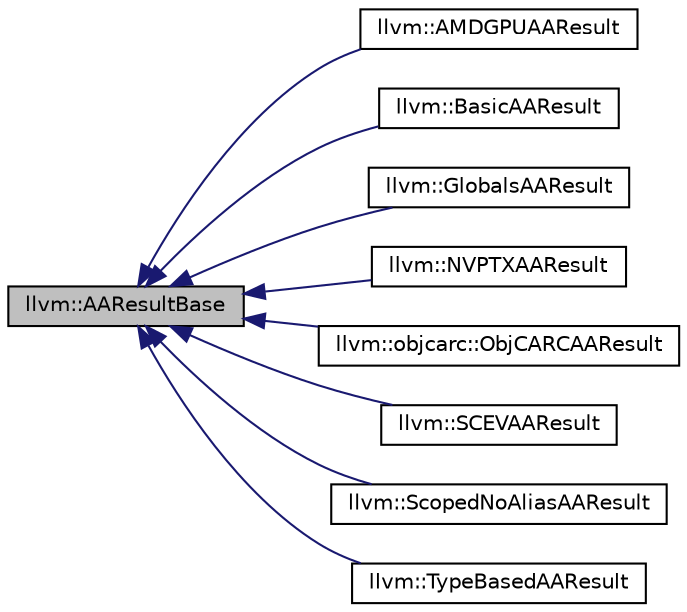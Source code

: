 digraph "llvm::AAResultBase"
{
 // LATEX_PDF_SIZE
  bgcolor="transparent";
  edge [fontname="Helvetica",fontsize="10",labelfontname="Helvetica",labelfontsize="10"];
  node [fontname="Helvetica",fontsize="10",shape=record];
  rankdir="LR";
  Node1 [label="llvm::AAResultBase",height=0.2,width=0.4,color="black", fillcolor="grey75", style="filled", fontcolor="black",tooltip="A base class to help implement the function alias analysis results concept."];
  Node1 -> Node2 [dir="back",color="midnightblue",fontsize="10",style="solid",fontname="Helvetica"];
  Node2 [label="llvm::AMDGPUAAResult",height=0.2,width=0.4,color="black",URL="$classllvm_1_1AMDGPUAAResult.html",tooltip="A simple AA result that uses TBAA metadata to answer queries."];
  Node1 -> Node3 [dir="back",color="midnightblue",fontsize="10",style="solid",fontname="Helvetica"];
  Node3 [label="llvm::BasicAAResult",height=0.2,width=0.4,color="black",URL="$classllvm_1_1BasicAAResult.html",tooltip="This is the AA result object for the basic, local, and stateless alias analysis."];
  Node1 -> Node4 [dir="back",color="midnightblue",fontsize="10",style="solid",fontname="Helvetica"];
  Node4 [label="llvm::GlobalsAAResult",height=0.2,width=0.4,color="black",URL="$classllvm_1_1GlobalsAAResult.html",tooltip="An alias analysis result set for globals."];
  Node1 -> Node5 [dir="back",color="midnightblue",fontsize="10",style="solid",fontname="Helvetica"];
  Node5 [label="llvm::NVPTXAAResult",height=0.2,width=0.4,color="black",URL="$classllvm_1_1NVPTXAAResult.html",tooltip=" "];
  Node1 -> Node6 [dir="back",color="midnightblue",fontsize="10",style="solid",fontname="Helvetica"];
  Node6 [label="llvm::objcarc::ObjCARCAAResult",height=0.2,width=0.4,color="black",URL="$classllvm_1_1objcarc_1_1ObjCARCAAResult.html",tooltip="This is a simple alias analysis implementation that uses knowledge of ARC constructs to answer querie..."];
  Node1 -> Node7 [dir="back",color="midnightblue",fontsize="10",style="solid",fontname="Helvetica"];
  Node7 [label="llvm::SCEVAAResult",height=0.2,width=0.4,color="black",URL="$classllvm_1_1SCEVAAResult.html",tooltip="A simple alias analysis implementation that uses ScalarEvolution to answer queries."];
  Node1 -> Node8 [dir="back",color="midnightblue",fontsize="10",style="solid",fontname="Helvetica"];
  Node8 [label="llvm::ScopedNoAliasAAResult",height=0.2,width=0.4,color="black",URL="$classllvm_1_1ScopedNoAliasAAResult.html",tooltip="A simple AA result which uses scoped-noalias metadata to answer queries."];
  Node1 -> Node9 [dir="back",color="midnightblue",fontsize="10",style="solid",fontname="Helvetica"];
  Node9 [label="llvm::TypeBasedAAResult",height=0.2,width=0.4,color="black",URL="$classllvm_1_1TypeBasedAAResult.html",tooltip="A simple AA result that uses TBAA metadata to answer queries."];
}

